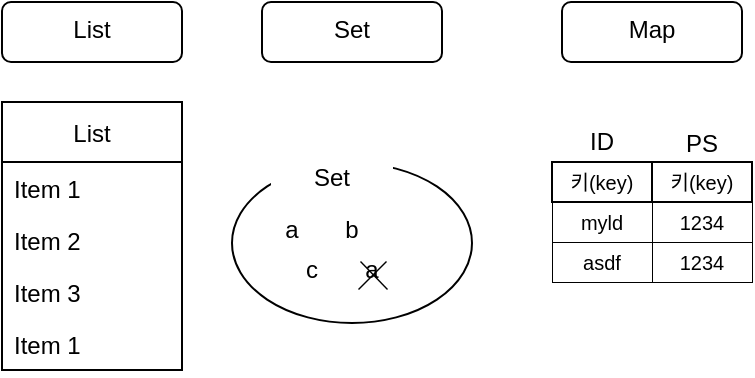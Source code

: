 <mxfile version="15.2.9" type="github"><diagram id="ZTlKQFre47YzzIQwx9ML" name="Page-1"><mxGraphModel dx="460" dy="352" grid="1" gridSize="10" guides="1" tooltips="1" connect="1" arrows="1" fold="1" page="1" pageScale="1" pageWidth="100" pageHeight="100" math="0" shadow="0"><root><mxCell id="0"/><mxCell id="1" parent="0"/><mxCell id="BazLZGdsGjNeDcXBGyKB-1" value="List" style="swimlane;fontStyle=0;childLayout=stackLayout;horizontal=1;startSize=30;horizontalStack=0;resizeParent=1;resizeParentMax=0;resizeLast=0;collapsible=1;marginBottom=0;" vertex="1" parent="1"><mxGeometry x="-180" y="50" width="90" height="134" as="geometry"><mxRectangle x="-20" y="40" width="50" height="26" as="alternateBounds"/></mxGeometry></mxCell><mxCell id="BazLZGdsGjNeDcXBGyKB-2" value="Item 1" style="text;strokeColor=none;fillColor=none;align=left;verticalAlign=top;spacingLeft=4;spacingRight=4;overflow=hidden;rotatable=0;points=[[0,0.5],[1,0.5]];portConstraint=eastwest;" vertex="1" parent="BazLZGdsGjNeDcXBGyKB-1"><mxGeometry y="30" width="90" height="26" as="geometry"/></mxCell><mxCell id="BazLZGdsGjNeDcXBGyKB-3" value="Item 2" style="text;strokeColor=none;fillColor=none;align=left;verticalAlign=top;spacingLeft=4;spacingRight=4;overflow=hidden;rotatable=0;points=[[0,0.5],[1,0.5]];portConstraint=eastwest;" vertex="1" parent="BazLZGdsGjNeDcXBGyKB-1"><mxGeometry y="56" width="90" height="26" as="geometry"/></mxCell><mxCell id="BazLZGdsGjNeDcXBGyKB-4" value="Item 3" style="text;strokeColor=none;fillColor=none;align=left;verticalAlign=top;spacingLeft=4;spacingRight=4;overflow=hidden;rotatable=0;points=[[0,0.5],[1,0.5]];portConstraint=eastwest;" vertex="1" parent="BazLZGdsGjNeDcXBGyKB-1"><mxGeometry y="82" width="90" height="26" as="geometry"/></mxCell><mxCell id="BazLZGdsGjNeDcXBGyKB-6" value="Item 1" style="text;strokeColor=none;fillColor=none;align=left;verticalAlign=top;spacingLeft=4;spacingRight=4;overflow=hidden;rotatable=0;points=[[0,0.5],[1,0.5]];portConstraint=eastwest;" vertex="1" parent="BazLZGdsGjNeDcXBGyKB-1"><mxGeometry y="108" width="90" height="26" as="geometry"/></mxCell><mxCell id="BazLZGdsGjNeDcXBGyKB-7" value="List" style="rounded=1;whiteSpace=wrap;html=1;verticalAlign=top;" vertex="1" parent="1"><mxGeometry x="-180" width="90" height="30" as="geometry"/></mxCell><mxCell id="BazLZGdsGjNeDcXBGyKB-8" value="Set" style="rounded=1;whiteSpace=wrap;html=1;verticalAlign=top;" vertex="1" parent="1"><mxGeometry x="-50" width="90" height="30" as="geometry"/></mxCell><mxCell id="BazLZGdsGjNeDcXBGyKB-9" value="" style="ellipse;whiteSpace=wrap;html=1;verticalAlign=top;" vertex="1" parent="1"><mxGeometry x="-65" y="80.5" width="120" height="80" as="geometry"/></mxCell><mxCell id="BazLZGdsGjNeDcXBGyKB-10" value="Set" style="rounded=0;whiteSpace=wrap;html=1;verticalAlign=top;strokeColor=#FFFFFF;" vertex="1" parent="1"><mxGeometry x="-45" y="73.5" width="60" height="30" as="geometry"/></mxCell><mxCell id="BazLZGdsGjNeDcXBGyKB-11" value="a" style="text;html=1;strokeColor=none;fillColor=none;align=center;verticalAlign=middle;whiteSpace=wrap;rounded=0;" vertex="1" parent="1"><mxGeometry x="-55" y="103.5" width="40" height="20" as="geometry"/></mxCell><mxCell id="BazLZGdsGjNeDcXBGyKB-12" value="b" style="text;html=1;strokeColor=none;fillColor=none;align=center;verticalAlign=middle;whiteSpace=wrap;rounded=0;" vertex="1" parent="1"><mxGeometry x="-25" y="103.5" width="40" height="20" as="geometry"/></mxCell><mxCell id="BazLZGdsGjNeDcXBGyKB-13" value="c" style="text;html=1;strokeColor=none;fillColor=none;align=center;verticalAlign=middle;whiteSpace=wrap;rounded=0;" vertex="1" parent="1"><mxGeometry x="-45" y="123.5" width="40" height="20" as="geometry"/></mxCell><mxCell id="BazLZGdsGjNeDcXBGyKB-14" value="a" style="text;html=1;strokeColor=none;fillColor=none;align=center;verticalAlign=middle;whiteSpace=wrap;rounded=0;" vertex="1" parent="1"><mxGeometry x="-15" y="123.5" width="40" height="20" as="geometry"/></mxCell><mxCell id="BazLZGdsGjNeDcXBGyKB-15" value="" style="endArrow=none;html=1;strokeWidth=0.7;" edge="1" parent="1"><mxGeometry width="50" height="50" relative="1" as="geometry"><mxPoint x="-1" y="129.5" as="sourcePoint"/><mxPoint x="12.5" y="143.5" as="targetPoint"/></mxGeometry></mxCell><mxCell id="BazLZGdsGjNeDcXBGyKB-16" value="" style="endArrow=none;html=1;strokeWidth=0.7;" edge="1" parent="1"><mxGeometry width="50" height="50" relative="1" as="geometry"><mxPoint x="-2" y="143.5" as="sourcePoint"/><mxPoint x="12" y="129.5" as="targetPoint"/></mxGeometry></mxCell><mxCell id="BazLZGdsGjNeDcXBGyKB-17" value="Map" style="rounded=1;whiteSpace=wrap;html=1;verticalAlign=top;" vertex="1" parent="1"><mxGeometry x="100" width="90" height="30" as="geometry"/></mxCell><mxCell id="BazLZGdsGjNeDcXBGyKB-19" value="&lt;font style=&quot;font-size: 10px&quot;&gt;키(key)&lt;/font&gt;" style="rounded=0;whiteSpace=wrap;html=1;strokeColor=#000000;verticalAlign=middle;" vertex="1" parent="1"><mxGeometry x="95" y="80" width="50" height="20" as="geometry"/></mxCell><mxCell id="BazLZGdsGjNeDcXBGyKB-27" value="&lt;font style=&quot;font-size: 10px&quot;&gt;키(key)&lt;/font&gt;" style="rounded=0;whiteSpace=wrap;html=1;strokeColor=#000000;verticalAlign=middle;" vertex="1" parent="1"><mxGeometry x="145" y="80" width="50" height="20" as="geometry"/></mxCell><mxCell id="BazLZGdsGjNeDcXBGyKB-28" value="&lt;font style=&quot;font-size: 10px&quot;&gt;myld&lt;/font&gt;" style="rounded=0;whiteSpace=wrap;html=1;strokeColor=#000000;verticalAlign=middle;strokeWidth=0.5;" vertex="1" parent="1"><mxGeometry x="95" y="100" width="50" height="20" as="geometry"/></mxCell><mxCell id="BazLZGdsGjNeDcXBGyKB-29" value="&lt;font style=&quot;font-size: 10px&quot;&gt;1234&lt;/font&gt;" style="rounded=0;whiteSpace=wrap;html=1;strokeColor=#000000;verticalAlign=middle;strokeWidth=0.5;" vertex="1" parent="1"><mxGeometry x="145" y="100" width="50" height="20" as="geometry"/></mxCell><mxCell id="BazLZGdsGjNeDcXBGyKB-30" value="&lt;font style=&quot;font-size: 10px&quot;&gt;asdf&lt;/font&gt;" style="rounded=0;whiteSpace=wrap;html=1;strokeColor=#000000;verticalAlign=middle;strokeWidth=0.5;" vertex="1" parent="1"><mxGeometry x="95" y="120" width="50" height="20" as="geometry"/></mxCell><mxCell id="BazLZGdsGjNeDcXBGyKB-31" value="&lt;font style=&quot;font-size: 10px&quot;&gt;1234&lt;/font&gt;" style="rounded=0;whiteSpace=wrap;html=1;strokeColor=#000000;verticalAlign=middle;strokeWidth=0.5;" vertex="1" parent="1"><mxGeometry x="145" y="120" width="50" height="20" as="geometry"/></mxCell><mxCell id="BazLZGdsGjNeDcXBGyKB-32" value="ID" style="text;html=1;strokeColor=none;fillColor=none;align=center;verticalAlign=middle;whiteSpace=wrap;rounded=0;" vertex="1" parent="1"><mxGeometry x="100" y="60" width="40" height="20" as="geometry"/></mxCell><mxCell id="BazLZGdsGjNeDcXBGyKB-33" value="PS" style="text;html=1;strokeColor=none;fillColor=none;align=center;verticalAlign=middle;whiteSpace=wrap;rounded=0;" vertex="1" parent="1"><mxGeometry x="150" y="60.5" width="40" height="20" as="geometry"/></mxCell></root></mxGraphModel></diagram></mxfile>